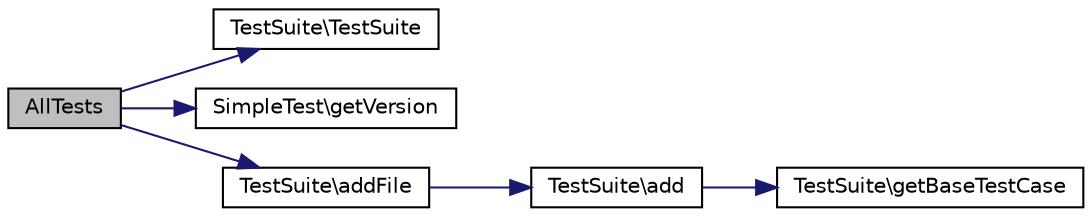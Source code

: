 digraph "AllTests"
{
  edge [fontname="Helvetica",fontsize="10",labelfontname="Helvetica",labelfontsize="10"];
  node [fontname="Helvetica",fontsize="10",shape=record];
  rankdir="LR";
  Node1 [label="AllTests",height=0.2,width=0.4,color="black", fillcolor="grey75", style="filled" fontcolor="black"];
  Node1 -> Node2 [color="midnightblue",fontsize="10",style="solid",fontname="Helvetica"];
  Node2 [label="TestSuite\\TestSuite",height=0.2,width=0.4,color="black", fillcolor="white", style="filled",URL="$class_test_suite.html#abcc954b65c1ccc5809a0f08d70fd24ce"];
  Node1 -> Node3 [color="midnightblue",fontsize="10",style="solid",fontname="Helvetica"];
  Node3 [label="SimpleTest\\getVersion",height=0.2,width=0.4,color="black", fillcolor="white", style="filled",URL="$class_simple_test.html#a173368ef6c164eee16c7cf59f5e83510"];
  Node1 -> Node4 [color="midnightblue",fontsize="10",style="solid",fontname="Helvetica"];
  Node4 [label="TestSuite\\addFile",height=0.2,width=0.4,color="black", fillcolor="white", style="filled",URL="$class_test_suite.html#a03cce541ee080a4bf23ada6b323069d0"];
  Node4 -> Node5 [color="midnightblue",fontsize="10",style="solid",fontname="Helvetica"];
  Node5 [label="TestSuite\\add",height=0.2,width=0.4,color="black", fillcolor="white", style="filled",URL="$class_test_suite.html#ad1b162ad108862b107b1ecf98022c0ec"];
  Node5 -> Node6 [color="midnightblue",fontsize="10",style="solid",fontname="Helvetica"];
  Node6 [label="TestSuite\\getBaseTestCase",height=0.2,width=0.4,color="black", fillcolor="white", style="filled",URL="$class_test_suite.html#acaab296f882d579a30db660cdf010a57"];
}
